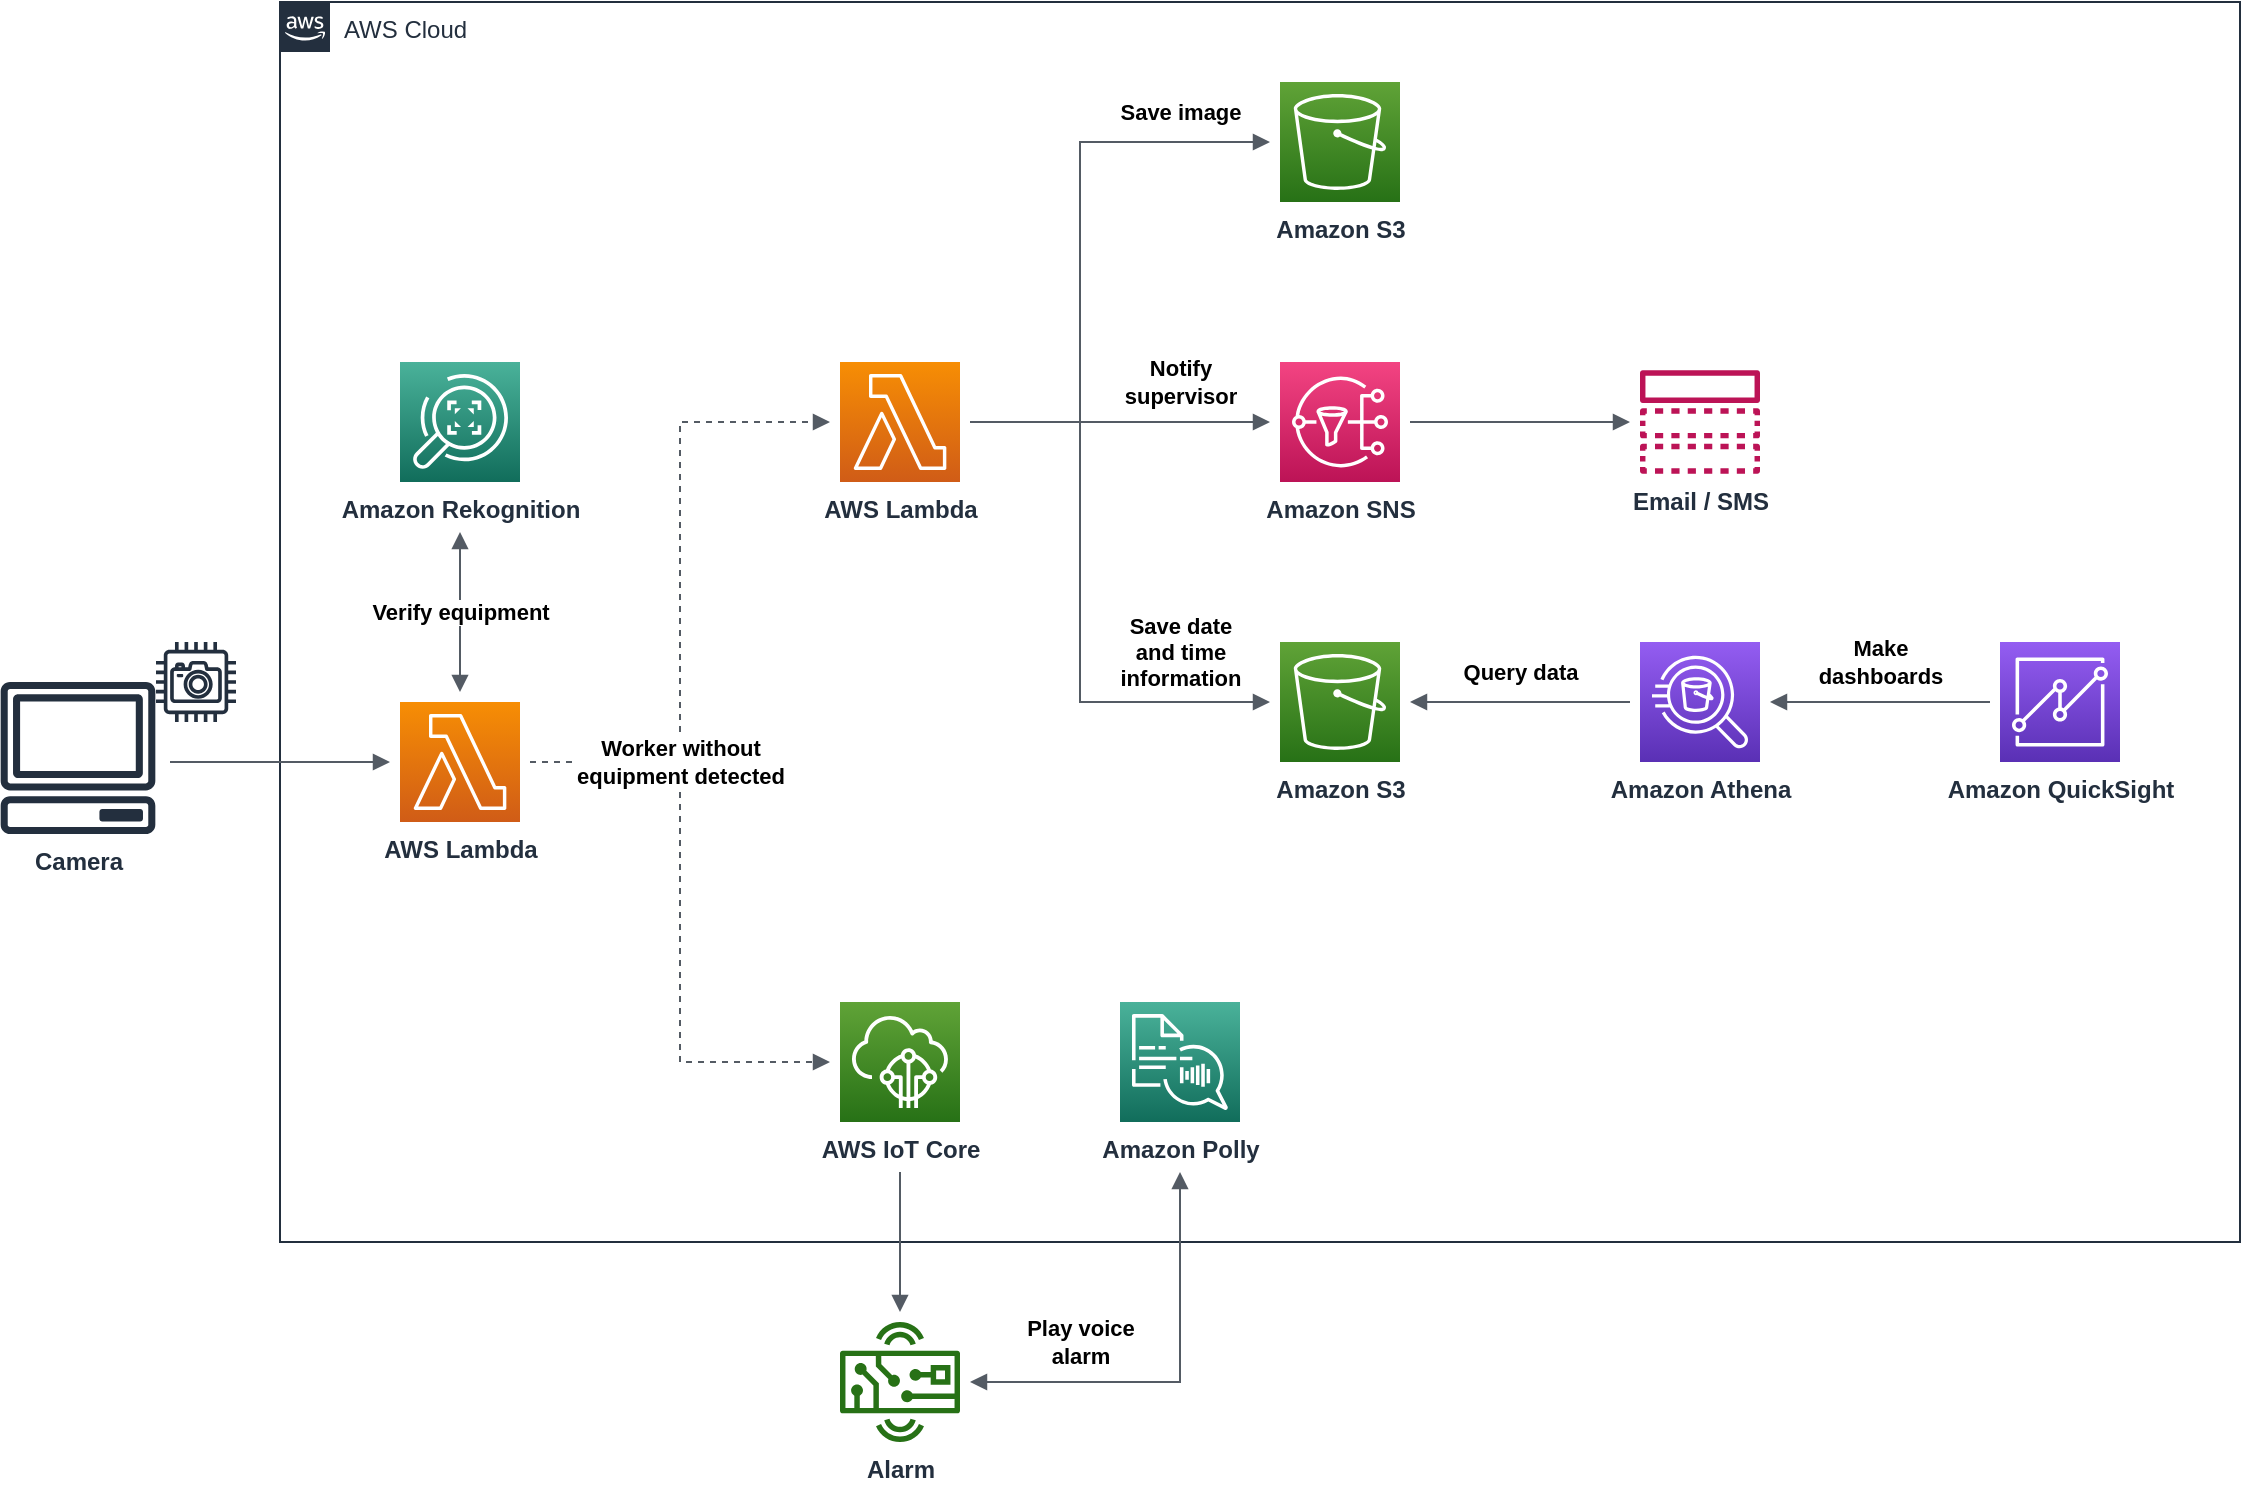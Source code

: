 <mxfile version="10.7.8" type="device"><diagram id="cihNO5yT_r5YpV9Ahtka" name="Page-1"><mxGraphModel dx="367" dy="237" grid="1" gridSize="5" guides="1" tooltips="1" connect="1" arrows="1" fold="1" page="1" pageScale="1" pageWidth="1169" pageHeight="827" background="#FFFFFF" math="0" shadow="0"><root><mxCell id="0"/><mxCell id="1" parent="0"/><mxCell id="tFWFpnyPMGEzy5Yl4swx-5" value="AWS Cloud" style="points=[[0,0],[0.25,0],[0.5,0],[0.75,0],[1,0],[1,0.25],[1,0.5],[1,0.75],[1,1],[0.75,1],[0.5,1],[0.25,1],[0,1],[0,0.75],[0,0.5],[0,0.25]];outlineConnect=0;gradientColor=none;html=1;whiteSpace=wrap;fontSize=12;fontStyle=0;shape=mxgraph.aws4.group;grIcon=mxgraph.aws4.group_aws_cloud_alt;strokeColor=#232F3E;fillColor=none;verticalAlign=top;align=left;spacingLeft=30;fontColor=#232F3E;dashed=0;shadow=0;" parent="1" vertex="1"><mxGeometry x="170" y="40" width="980" height="620" as="geometry"/></mxCell><mxCell id="tFWFpnyPMGEzy5Yl4swx-6" value="&lt;b&gt;Amazon SNS&lt;/b&gt;&lt;br&gt;" style="outlineConnect=0;fontColor=#232F3E;gradientColor=#F34482;gradientDirection=north;fillColor=#BC1356;strokeColor=#ffffff;dashed=0;verticalLabelPosition=bottom;verticalAlign=top;align=center;html=1;fontSize=12;fontStyle=0;aspect=fixed;shape=mxgraph.aws4.resourceIcon;resIcon=mxgraph.aws4.sns;" parent="1" vertex="1"><mxGeometry x="670" y="220" width="60" height="60" as="geometry"/></mxCell><mxCell id="tFWFpnyPMGEzy5Yl4swx-7" value="&lt;b&gt;Amazon S3&lt;/b&gt;&lt;br&gt;" style="outlineConnect=0;fontColor=#232F3E;gradientColor=#60A337;gradientDirection=north;fillColor=#277116;strokeColor=#ffffff;dashed=0;verticalLabelPosition=bottom;verticalAlign=top;align=center;html=1;fontSize=12;fontStyle=0;aspect=fixed;shape=mxgraph.aws4.resourceIcon;resIcon=mxgraph.aws4.s3;" parent="1" vertex="1"><mxGeometry x="670" y="80" width="60" height="60" as="geometry"/></mxCell><mxCell id="tFWFpnyPMGEzy5Yl4swx-8" value="&lt;div style=&quot;text-align: center&quot;&gt;&lt;span&gt;&lt;b&gt;Amazon&amp;nbsp;&lt;/b&gt;&lt;/span&gt;&lt;b&gt;Rekognition&lt;/b&gt;&lt;/div&gt;" style="outlineConnect=0;fontColor=#232F3E;gradientColor=#4AB29A;gradientDirection=north;fillColor=#116D5B;strokeColor=#ffffff;dashed=0;verticalLabelPosition=bottom;verticalAlign=top;align=center;html=1;fontSize=12;fontStyle=0;aspect=fixed;shape=mxgraph.aws4.resourceIcon;resIcon=mxgraph.aws4.rekognition;" parent="1" vertex="1"><mxGeometry x="230" y="220" width="60" height="60" as="geometry"/></mxCell><mxCell id="tFWFpnyPMGEzy5Yl4swx-9" value="&lt;b&gt;Verify equipment&lt;/b&gt;" style="edgeStyle=orthogonalEdgeStyle;html=1;endArrow=block;elbow=vertical;startArrow=block;endFill=1;strokeColor=#545B64;rounded=0;align=center;startFill=1;" parent="1" edge="1"><mxGeometry width="100" relative="1" as="geometry"><mxPoint x="260" y="305" as="sourcePoint"/><mxPoint x="260" y="385" as="targetPoint"/><mxPoint as="offset"/></mxGeometry></mxCell><mxCell id="tFWFpnyPMGEzy5Yl4swx-11" value="&lt;b&gt;&lt;br&gt;&lt;/b&gt;" style="edgeStyle=orthogonalEdgeStyle;html=1;endArrow=block;elbow=vertical;startArrow=none;endFill=1;strokeColor=#545B64;rounded=0;align=center;" parent="1" edge="1"><mxGeometry width="100" relative="1" as="geometry"><mxPoint x="115" y="420" as="sourcePoint"/><mxPoint x="225" y="420" as="targetPoint"/><mxPoint as="offset"/></mxGeometry></mxCell><mxCell id="tFWFpnyPMGEzy5Yl4swx-12" value="" style="edgeStyle=orthogonalEdgeStyle;html=1;endArrow=block;elbow=vertical;startArrow=none;endFill=1;strokeColor=#545B64;rounded=0;align=center;dashed=1;fillColor=#f8cecc;" parent="1" edge="1"><mxGeometry width="100" relative="1" as="geometry"><mxPoint x="295" y="420" as="sourcePoint"/><mxPoint x="445" y="570" as="targetPoint"/><Array as="points"><mxPoint x="370" y="420"/><mxPoint x="370" y="570"/></Array></mxGeometry></mxCell><mxCell id="tFWFpnyPMGEzy5Yl4swx-13" value="" style="edgeStyle=orthogonalEdgeStyle;html=1;endArrow=block;elbow=vertical;startArrow=none;endFill=1;strokeColor=#545B64;rounded=0;align=center;" parent="1" edge="1"><mxGeometry width="100" relative="1" as="geometry"><mxPoint x="735" y="250" as="sourcePoint"/><mxPoint x="845" y="250" as="targetPoint"/></mxGeometry></mxCell><mxCell id="tFWFpnyPMGEzy5Yl4swx-14" value="&lt;b&gt;AWS IoT Core&lt;/b&gt;" style="outlineConnect=0;fontColor=#232F3E;gradientColor=#60A337;gradientDirection=north;fillColor=#277116;strokeColor=#ffffff;dashed=0;verticalLabelPosition=bottom;verticalAlign=top;align=center;html=1;fontSize=12;fontStyle=0;aspect=fixed;shape=mxgraph.aws4.resourceIcon;resIcon=mxgraph.aws4.iot_core;" parent="1" vertex="1"><mxGeometry x="450" y="540" width="60" height="60" as="geometry"/></mxCell><mxCell id="tFWFpnyPMGEzy5Yl4swx-16" value="&lt;b&gt;Email / SMS&lt;br&gt;&lt;/b&gt;" style="outlineConnect=0;fontColor=#232F3E;gradientColor=none;fillColor=#BC1356;strokeColor=none;dashed=0;verticalLabelPosition=bottom;verticalAlign=top;align=center;html=1;fontSize=12;fontStyle=0;shape=mxgraph.aws4.topic;" parent="1" vertex="1"><mxGeometry x="850" y="224" width="60" height="52" as="geometry"/></mxCell><mxCell id="tFWFpnyPMGEzy5Yl4swx-19" value="&lt;b&gt;Camera&lt;/b&gt;" style="outlineConnect=0;fontColor=#232F3E;gradientColor=none;fillColor=#232F3E;strokeColor=none;dashed=0;verticalLabelPosition=bottom;verticalAlign=top;align=center;html=1;fontSize=12;fontStyle=0;aspect=fixed;shape=mxgraph.aws4.client;" parent="1" vertex="1"><mxGeometry x="30" y="380" width="78" height="76" as="geometry"/></mxCell><mxCell id="tFWFpnyPMGEzy5Yl4swx-21" value="" style="outlineConnect=0;fontColor=#232F3E;gradientColor=none;fillColor=#232F3E;strokeColor=none;dashed=0;verticalLabelPosition=bottom;verticalAlign=top;align=center;html=1;fontSize=12;fontStyle=0;aspect=fixed;shape=mxgraph.aws4.camera;" parent="1" vertex="1"><mxGeometry x="108" y="360" width="40" height="40" as="geometry"/></mxCell><mxCell id="tFWFpnyPMGEzy5Yl4swx-22" value="&lt;b&gt;Save image&lt;/b&gt;" style="edgeStyle=orthogonalEdgeStyle;html=1;endArrow=block;elbow=vertical;startArrow=none;endFill=1;strokeColor=#545B64;rounded=0;align=center;" parent="1" edge="1"><mxGeometry x="0.69" y="15" width="100" relative="1" as="geometry"><mxPoint x="515" y="250" as="sourcePoint"/><mxPoint x="665" y="110" as="targetPoint"/><Array as="points"><mxPoint x="570" y="250"/><mxPoint x="570" y="110"/></Array><mxPoint as="offset"/></mxGeometry></mxCell><mxCell id="tFWFpnyPMGEzy5Yl4swx-23" value="&lt;b&gt;Worker without&lt;br&gt;equipment detected&lt;/b&gt;" style="edgeStyle=orthogonalEdgeStyle;html=1;endArrow=block;elbow=vertical;startArrow=none;endFill=1;strokeColor=#545B64;rounded=0;align=center;dashed=1;fillColor=#f8cecc;labelBorderColor=none;" parent="1" edge="1"><mxGeometry x="-0.531" width="100" relative="1" as="geometry"><mxPoint x="295" y="420" as="sourcePoint"/><mxPoint x="445" y="250" as="targetPoint"/><Array as="points"><mxPoint x="370" y="420"/><mxPoint x="370" y="250"/></Array><mxPoint as="offset"/></mxGeometry></mxCell><mxCell id="tFWFpnyPMGEzy5Yl4swx-24" value="&lt;b&gt;Notify&lt;br&gt;supervisor&lt;/b&gt;&lt;br&gt;" style="edgeStyle=orthogonalEdgeStyle;html=1;endArrow=block;elbow=vertical;startArrow=none;endFill=1;strokeColor=#545B64;rounded=0;align=center;" parent="1" edge="1"><mxGeometry x="0.4" y="20" width="100" relative="1" as="geometry"><mxPoint x="515" y="250" as="sourcePoint"/><mxPoint x="665" y="250" as="targetPoint"/><mxPoint as="offset"/></mxGeometry></mxCell><mxCell id="tFWFpnyPMGEzy5Yl4swx-25" value="&lt;b&gt;AWS Lambda&lt;/b&gt;" style="outlineConnect=0;fontColor=#232F3E;gradientColor=#F78E04;gradientDirection=north;fillColor=#D05C17;strokeColor=#ffffff;dashed=0;verticalLabelPosition=bottom;verticalAlign=top;align=center;html=1;fontSize=12;fontStyle=0;aspect=fixed;shape=mxgraph.aws4.resourceIcon;resIcon=mxgraph.aws4.lambda;" parent="1" vertex="1"><mxGeometry x="230" y="390" width="60" height="60" as="geometry"/></mxCell><mxCell id="tFWFpnyPMGEzy5Yl4swx-27" value="&lt;b&gt;AWS Lambda&lt;/b&gt;" style="outlineConnect=0;fontColor=#232F3E;gradientColor=#F78E04;gradientDirection=north;fillColor=#D05C17;strokeColor=#ffffff;dashed=0;verticalLabelPosition=bottom;verticalAlign=top;align=center;html=1;fontSize=12;fontStyle=0;aspect=fixed;shape=mxgraph.aws4.resourceIcon;resIcon=mxgraph.aws4.lambda;" parent="1" vertex="1"><mxGeometry x="450" y="220" width="60" height="60" as="geometry"/></mxCell><mxCell id="tFWFpnyPMGEzy5Yl4swx-52" value="&lt;b&gt;Amazon Athena&lt;/b&gt;" style="outlineConnect=0;fontColor=#232F3E;gradientColor=#945DF2;gradientDirection=north;fillColor=#5A30B5;strokeColor=#ffffff;dashed=0;verticalLabelPosition=bottom;verticalAlign=top;align=center;html=1;fontSize=12;fontStyle=0;aspect=fixed;shape=mxgraph.aws4.resourceIcon;resIcon=mxgraph.aws4.athena;" parent="1" vertex="1"><mxGeometry x="850" y="360" width="60" height="60" as="geometry"/></mxCell><mxCell id="tFWFpnyPMGEzy5Yl4swx-53" value="&lt;b&gt;Amazon QuickSight&lt;br&gt;&lt;/b&gt;" style="outlineConnect=0;fontColor=#232F3E;gradientColor=#945DF2;gradientDirection=north;fillColor=#5A30B5;strokeColor=#ffffff;dashed=0;verticalLabelPosition=bottom;verticalAlign=top;align=center;html=1;fontSize=12;fontStyle=0;aspect=fixed;shape=mxgraph.aws4.resourceIcon;resIcon=mxgraph.aws4.quicksight;" parent="1" vertex="1"><mxGeometry x="1030" y="360" width="60" height="60" as="geometry"/></mxCell><mxCell id="tFWFpnyPMGEzy5Yl4swx-54" value="&lt;b&gt;Make&lt;br&gt;dashboards&lt;/b&gt;" style="edgeStyle=orthogonalEdgeStyle;html=1;endArrow=block;elbow=vertical;startArrow=none;endFill=1;strokeColor=#545B64;rounded=0;align=center;" parent="1" edge="1"><mxGeometry y="-20" width="100" relative="1" as="geometry"><mxPoint x="1025" y="390" as="sourcePoint"/><mxPoint x="915" y="390" as="targetPoint"/><mxPoint as="offset"/></mxGeometry></mxCell><mxCell id="tFWFpnyPMGEzy5Yl4swx-56" value="&lt;b&gt;Query data&lt;/b&gt;" style="edgeStyle=orthogonalEdgeStyle;html=1;endArrow=block;elbow=vertical;startArrow=none;endFill=1;strokeColor=#545B64;rounded=0;align=center;" parent="1" edge="1"><mxGeometry y="-15" width="100" relative="1" as="geometry"><mxPoint x="845" y="390" as="sourcePoint"/><mxPoint x="735" y="390" as="targetPoint"/><mxPoint as="offset"/></mxGeometry></mxCell><mxCell id="tFWFpnyPMGEzy5Yl4swx-64" value="&lt;b&gt;Amazon Polly&lt;/b&gt;" style="outlineConnect=0;fontColor=#232F3E;gradientColor=#4AB29A;gradientDirection=north;fillColor=#116D5B;strokeColor=#ffffff;dashed=0;verticalLabelPosition=bottom;verticalAlign=top;align=center;html=1;fontSize=12;fontStyle=0;aspect=fixed;shape=mxgraph.aws4.resourceIcon;resIcon=mxgraph.aws4.polly;" parent="1" vertex="1"><mxGeometry x="590" y="540" width="60" height="60" as="geometry"/></mxCell><mxCell id="tFWFpnyPMGEzy5Yl4swx-65" value="&lt;b&gt;Play voice&lt;br&gt;alarm&lt;br&gt;&lt;/b&gt;" style="edgeStyle=orthogonalEdgeStyle;html=1;endArrow=block;elbow=vertical;startArrow=block;endFill=1;strokeColor=#545B64;rounded=0;align=center;startFill=1;" parent="1" edge="1"><mxGeometry x="0.476" y="-20" width="100" relative="1" as="geometry"><mxPoint x="620" y="625" as="sourcePoint"/><mxPoint x="515" y="730" as="targetPoint"/><Array as="points"><mxPoint x="620" y="730"/></Array><mxPoint as="offset"/></mxGeometry></mxCell><mxCell id="tFWFpnyPMGEzy5Yl4swx-66" value="&lt;b&gt;Save date&lt;br&gt;and time&lt;br&gt;information&lt;/b&gt;&lt;br&gt;" style="edgeStyle=orthogonalEdgeStyle;html=1;endArrow=block;elbow=vertical;startArrow=none;endFill=1;strokeColor=#545B64;rounded=0;align=center;" parent="1" edge="1"><mxGeometry x="0.69" y="25" width="100" relative="1" as="geometry"><mxPoint x="515" y="250" as="sourcePoint"/><mxPoint x="665" y="390" as="targetPoint"/><Array as="points"><mxPoint x="570" y="250"/><mxPoint x="570" y="390"/></Array><mxPoint as="offset"/></mxGeometry></mxCell><mxCell id="tFWFpnyPMGEzy5Yl4swx-67" value="&lt;b&gt;Amazon S3&lt;/b&gt;&lt;br&gt;" style="outlineConnect=0;fontColor=#232F3E;gradientColor=#60A337;gradientDirection=north;fillColor=#277116;strokeColor=#ffffff;dashed=0;verticalLabelPosition=bottom;verticalAlign=top;align=center;html=1;fontSize=12;fontStyle=0;aspect=fixed;shape=mxgraph.aws4.resourceIcon;resIcon=mxgraph.aws4.s3;" parent="1" vertex="1"><mxGeometry x="670" y="360" width="60" height="60" as="geometry"/></mxCell><mxCell id="3G0ZHbxA1aEUsxDhCHcO-1" value="&lt;b&gt;Alarm&lt;br&gt;&lt;/b&gt;" style="outlineConnect=0;fontColor=#232F3E;gradientColor=none;fillColor=#277116;strokeColor=none;dashed=0;verticalLabelPosition=bottom;verticalAlign=top;align=center;html=1;fontSize=12;fontStyle=0;aspect=fixed;shape=mxgraph.aws4.hardware_board;" vertex="1" parent="1"><mxGeometry x="450" y="700" width="60" height="60" as="geometry"/></mxCell><mxCell id="3G0ZHbxA1aEUsxDhCHcO-2" value="" style="edgeStyle=orthogonalEdgeStyle;html=1;endArrow=block;elbow=vertical;startArrow=none;endFill=1;strokeColor=#545B64;rounded=0;align=center;" edge="1" parent="1"><mxGeometry width="100" relative="1" as="geometry"><mxPoint x="480" y="625" as="sourcePoint"/><mxPoint x="480" y="695" as="targetPoint"/></mxGeometry></mxCell></root></mxGraphModel></diagram></mxfile>